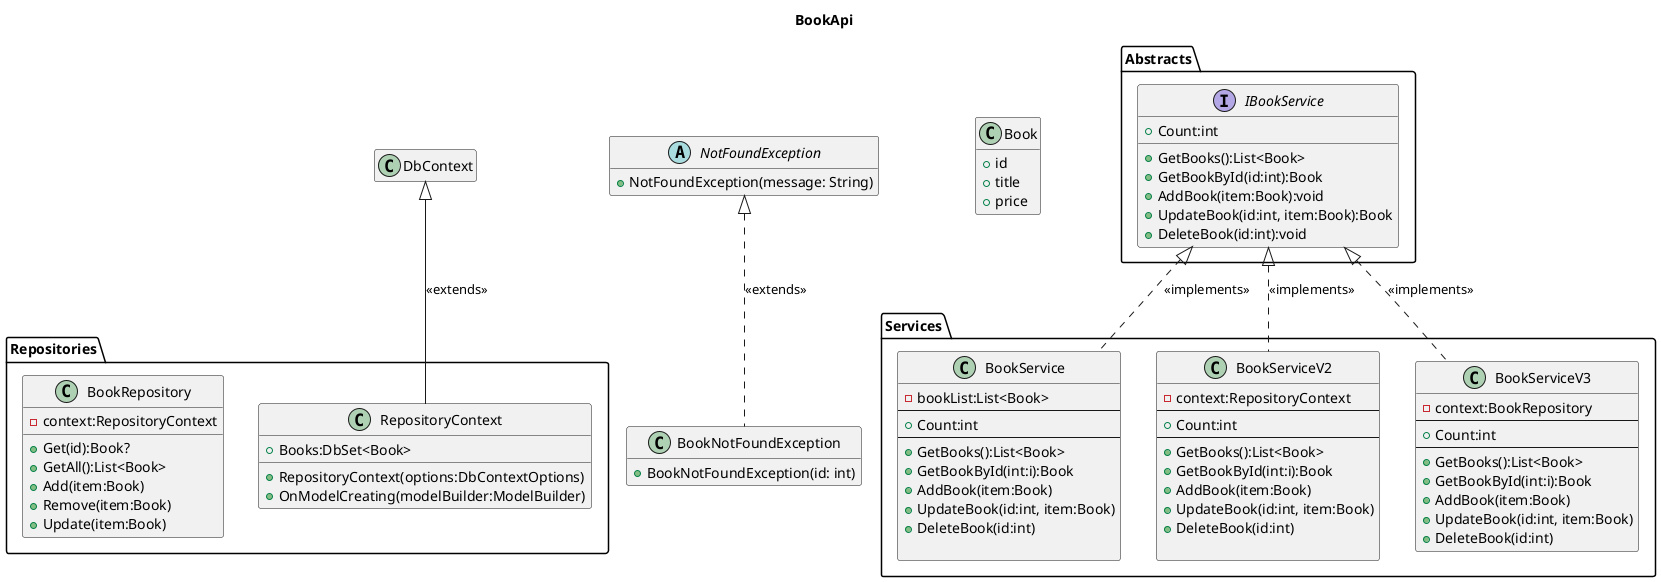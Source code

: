 @startuml 
title BookApi



class Book{
    +id
    +title
    +price
}

abstract class NotFoundException {
    +NotFoundException(message: String)
}

class BookNotFoundException {
    +BookNotFoundException(id: int)
}

package Repositories
{
    class RepositoryContext   {
        +Books:DbSet<Book>
        +RepositoryContext(options:DbContextOptions)
        +OnModelCreating(modelBuilder:ModelBuilder)
    }
    class BookRepository {
        -context:RepositoryContext
        +Get(id):Book?
        +GetAll():List<Book>
        +Add(item:Book)
        +Remove(item:Book)
        +Update(item:Book)
    }
}

package Services
{
    class BookService
    {
        -bookList:List<Book>
        --
        +Count:int
        --
        +GetBooks():List<Book>
        +GetBookById(int:i):Book
        +AddBook(item:Book)
        +UpdateBook(id:int, item:Book)
        +DeleteBook(id:int)
        
    }
    class BookServiceV2
    {
        -context:RepositoryContext
        --
        +Count:int
        --
        +GetBooks():List<Book>
        +GetBookById(int:i):Book
        +AddBook(item:Book)
        +UpdateBook(id:int, item:Book)
        +DeleteBook(id:int)
        
    }
    class BookServiceV3
    {
        -context:BookRepository
        --
        +Count:int
        --
        +GetBooks():List<Book>
        +GetBookById(int:i):Book
        +AddBook(item:Book)
        +UpdateBook(id:int, item:Book)
        +DeleteBook(id:int)
    }
}


package Abstracts
{
    interface IBookService
    {
        +Count:int
        +GetBooks():List<Book>
        +GetBookById(id:int):Book
        +AddBook(item:Book):void
        +UpdateBook(id:int, item:Book):Book
        +DeleteBook(id:int):void
    }
}

BookService .up.|> IBookService : "<<implements>>"
BookServiceV2 .up.|> IBookService : "<<implements>>"
BookServiceV3 .up.|> IBookService : "<<implements>>"
BookNotFoundException .up.|> NotFoundException : "<<extends>>"

RepositoryContext -up-|> DbContext : "<<extends>>"
hide empty members
